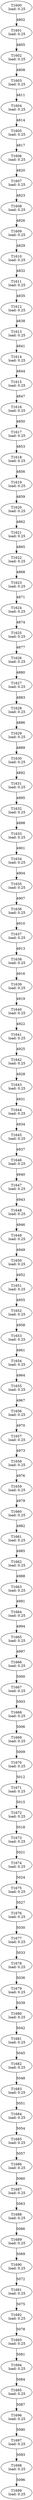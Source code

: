 digraph taskgraph {
	T1600 [label= "T1600\n load: 0.25"];
	T1601 [label= "T1601\n load: 0.25"];
	T1600 -> T1601[label=4802];
	T1602 [label= "T1602\n load: 0.25"];
	T1601 -> T1602[label=4805];
	T1603 [label= "T1603\n load: 0.25"];
	T1602 -> T1603[label=4808];
	T1604 [label= "T1604\n load: 0.25"];
	T1603 -> T1604[label=4811];
	T1605 [label= "T1605\n load: 0.25"];
	T1604 -> T1605[label=4814];
	T1606 [label= "T1606\n load: 0.25"];
	T1605 -> T1606[label=4817];
	T1607 [label= "T1607\n load: 0.25"];
	T1606 -> T1607[label=4820];
	T1608 [label= "T1608\n load: 0.25"];
	T1607 -> T1608[label=4823];
	T1609 [label= "T1609\n load: 0.25"];
	T1608 -> T1609[label=4826];
	T1610 [label= "T1610\n load: 0.25"];
	T1609 -> T1610[label=4829];
	T1611 [label= "T1611\n load: 0.25"];
	T1610 -> T1611[label=4832];
	T1612 [label= "T1612\n load: 0.25"];
	T1611 -> T1612[label=4835];
	T1613 [label= "T1613\n load: 0.25"];
	T1612 -> T1613[label=4838];
	T1614 [label= "T1614\n load: 0.25"];
	T1613 -> T1614[label=4841];
	T1615 [label= "T1615\n load: 0.25"];
	T1614 -> T1615[label=4844];
	T1616 [label= "T1616\n load: 0.25"];
	T1615 -> T1616[label=4847];
	T1617 [label= "T1617\n load: 0.25"];
	T1616 -> T1617[label=4850];
	T1618 [label= "T1618\n load: 0.25"];
	T1617 -> T1618[label=4853];
	T1619 [label= "T1619\n load: 0.25"];
	T1618 -> T1619[label=4856];
	T1620 [label= "T1620\n load: 0.25"];
	T1619 -> T1620[label=4859];
	T1621 [label= "T1621\n load: 0.25"];
	T1620 -> T1621[label=4862];
	T1622 [label= "T1622\n load: 0.25"];
	T1621 -> T1622[label=4865];
	T1623 [label= "T1623\n load: 0.25"];
	T1622 -> T1623[label=4868];
	T1624 [label= "T1624\n load: 0.25"];
	T1623 -> T1624[label=4871];
	T1625 [label= "T1625\n load: 0.25"];
	T1624 -> T1625[label=4874];
	T1626 [label= "T1626\n load: 0.25"];
	T1625 -> T1626[label=4877];
	T1627 [label= "T1627\n load: 0.25"];
	T1626 -> T1627[label=4880];
	T1628 [label= "T1628\n load: 0.25"];
	T1627 -> T1628[label=4883];
	T1629 [label= "T1629\n load: 0.25"];
	T1628 -> T1629[label=4886];
	T1630 [label= "T1630\n load: 0.25"];
	T1629 -> T1630[label=4889];
	T1631 [label= "T1631\n load: 0.25"];
	T1630 -> T1631[label=4892];
	T1632 [label= "T1632\n load: 0.25"];
	T1631 -> T1632[label=4895];
	T1633 [label= "T1633\n load: 0.25"];
	T1632 -> T1633[label=4898];
	T1634 [label= "T1634\n load: 0.25"];
	T1633 -> T1634[label=4901];
	T1635 [label= "T1635\n load: 0.25"];
	T1634 -> T1635[label=4904];
	T1636 [label= "T1636\n load: 0.25"];
	T1635 -> T1636[label=4907];
	T1637 [label= "T1637\n load: 0.25"];
	T1636 -> T1637[label=4910];
	T1638 [label= "T1638\n load: 0.25"];
	T1637 -> T1638[label=4913];
	T1639 [label= "T1639\n load: 0.25"];
	T1638 -> T1639[label=4916];
	T1640 [label= "T1640\n load: 0.25"];
	T1639 -> T1640[label=4919];
	T1641 [label= "T1641\n load: 0.25"];
	T1640 -> T1641[label=4922];
	T1642 [label= "T1642\n load: 0.25"];
	T1641 -> T1642[label=4925];
	T1643 [label= "T1643\n load: 0.25"];
	T1642 -> T1643[label=4928];
	T1644 [label= "T1644\n load: 0.25"];
	T1643 -> T1644[label=4931];
	T1645 [label= "T1645\n load: 0.25"];
	T1644 -> T1645[label=4934];
	T1646 [label= "T1646\n load: 0.25"];
	T1645 -> T1646[label=4937];
	T1647 [label= "T1647\n load: 0.25"];
	T1646 -> T1647[label=4940];
	T1648 [label= "T1648\n load: 0.25"];
	T1647 -> T1648[label=4943];
	T1649 [label= "T1649\n load: 0.25"];
	T1648 -> T1649[label=4946];
	T1650 [label= "T1650\n load: 0.25"];
	T1649 -> T1650[label=4949];
	T1651 [label= "T1651\n load: 0.25"];
	T1650 -> T1651[label=4952];
	T1652 [label= "T1652\n load: 0.25"];
	T1651 -> T1652[label=4955];
	T1653 [label= "T1653\n load: 0.25"];
	T1652 -> T1653[label=4958];
	T1654 [label= "T1654\n load: 0.25"];
	T1653 -> T1654[label=4961];
	T1655 [label= "T1655\n load: 0.25"];
	T1654 -> T1655[label=4964];
	T1656 [label= "T1656\n load: 0.25"];
	T1655 -> T1656[label=4967];
	T1657 [label= "T1657\n load: 0.25"];
	T1656 -> T1657[label=4970];
	T1658 [label= "T1658\n load: 0.25"];
	T1657 -> T1658[label=4973];
	T1659 [label= "T1659\n load: 0.25"];
	T1658 -> T1659[label=4976];
	T1660 [label= "T1660\n load: 0.25"];
	T1659 -> T1660[label=4979];
	T1661 [label= "T1661\n load: 0.25"];
	T1660 -> T1661[label=4982];
	T1662 [label= "T1662\n load: 0.25"];
	T1661 -> T1662[label=4985];
	T1663 [label= "T1663\n load: 0.25"];
	T1662 -> T1663[label=4988];
	T1664 [label= "T1664\n load: 0.25"];
	T1663 -> T1664[label=4991];
	T1665 [label= "T1665\n load: 0.25"];
	T1664 -> T1665[label=4994];
	T1666 [label= "T1666\n load: 0.25"];
	T1665 -> T1666[label=4997];
	T1667 [label= "T1667\n load: 0.25"];
	T1666 -> T1667[label=5000];
	T1668 [label= "T1668\n load: 0.25"];
	T1667 -> T1668[label=5003];
	T1669 [label= "T1669\n load: 0.25"];
	T1668 -> T1669[label=5006];
	T1670 [label= "T1670\n load: 0.25"];
	T1669 -> T1670[label=5009];
	T1671 [label= "T1671\n load: 0.25"];
	T1670 -> T1671[label=5012];
	T1672 [label= "T1672\n load: 0.25"];
	T1671 -> T1672[label=5015];
	T1673 [label= "T1673\n load: 0.25"];
	T1672 -> T1673[label=5018];
	T1674 [label= "T1674\n load: 0.25"];
	T1673 -> T1674[label=5021];
	T1675 [label= "T1675\n load: 0.25"];
	T1674 -> T1675[label=5024];
	T1676 [label= "T1676\n load: 0.25"];
	T1675 -> T1676[label=5027];
	T1677 [label= "T1677\n load: 0.25"];
	T1676 -> T1677[label=5030];
	T1678 [label= "T1678\n load: 0.25"];
	T1677 -> T1678[label=5033];
	T1679 [label= "T1679\n load: 0.25"];
	T1678 -> T1679[label=5036];
	T1680 [label= "T1680\n load: 0.25"];
	T1679 -> T1680[label=5039];
	T1681 [label= "T1681\n load: 0.25"];
	T1680 -> T1681[label=5042];
	T1682 [label= "T1682\n load: 0.25"];
	T1681 -> T1682[label=5045];
	T1683 [label= "T1683\n load: 0.25"];
	T1682 -> T1683[label=5048];
	T1684 [label= "T1684\n load: 0.25"];
	T1683 -> T1684[label=5051];
	T1685 [label= "T1685\n load: 0.25"];
	T1684 -> T1685[label=5054];
	T1686 [label= "T1686\n load: 0.25"];
	T1685 -> T1686[label=5057];
	T1687 [label= "T1687\n load: 0.25"];
	T1686 -> T1687[label=5060];
	T1688 [label= "T1688\n load: 0.25"];
	T1687 -> T1688[label=5063];
	T1689 [label= "T1689\n load: 0.25"];
	T1688 -> T1689[label=5066];
	T1690 [label= "T1690\n load: 0.25"];
	T1689 -> T1690[label=5069];
	T1691 [label= "T1691\n load: 0.25"];
	T1690 -> T1691[label=5072];
	T1692 [label= "T1692\n load: 0.25"];
	T1691 -> T1692[label=5075];
	T1693 [label= "T1693\n load: 0.25"];
	T1692 -> T1693[label=5078];
	T1694 [label= "T1694\n load: 0.25"];
	T1693 -> T1694[label=5081];
	T1695 [label= "T1695\n load: 0.25"];
	T1694 -> T1695[label=5084];
	T1696 [label= "T1696\n load: 0.25"];
	T1695 -> T1696[label=5087];
	T1697 [label= "T1697\n load: 0.25"];
	T1696 -> T1697[label=5090];
	T1698 [label= "T1698\n load: 0.25"];
	T1697 -> T1698[label=5093];
	T1699 [label= "T1699\n load: 0.25"];
	T1698 -> T1699[label=5096];
}